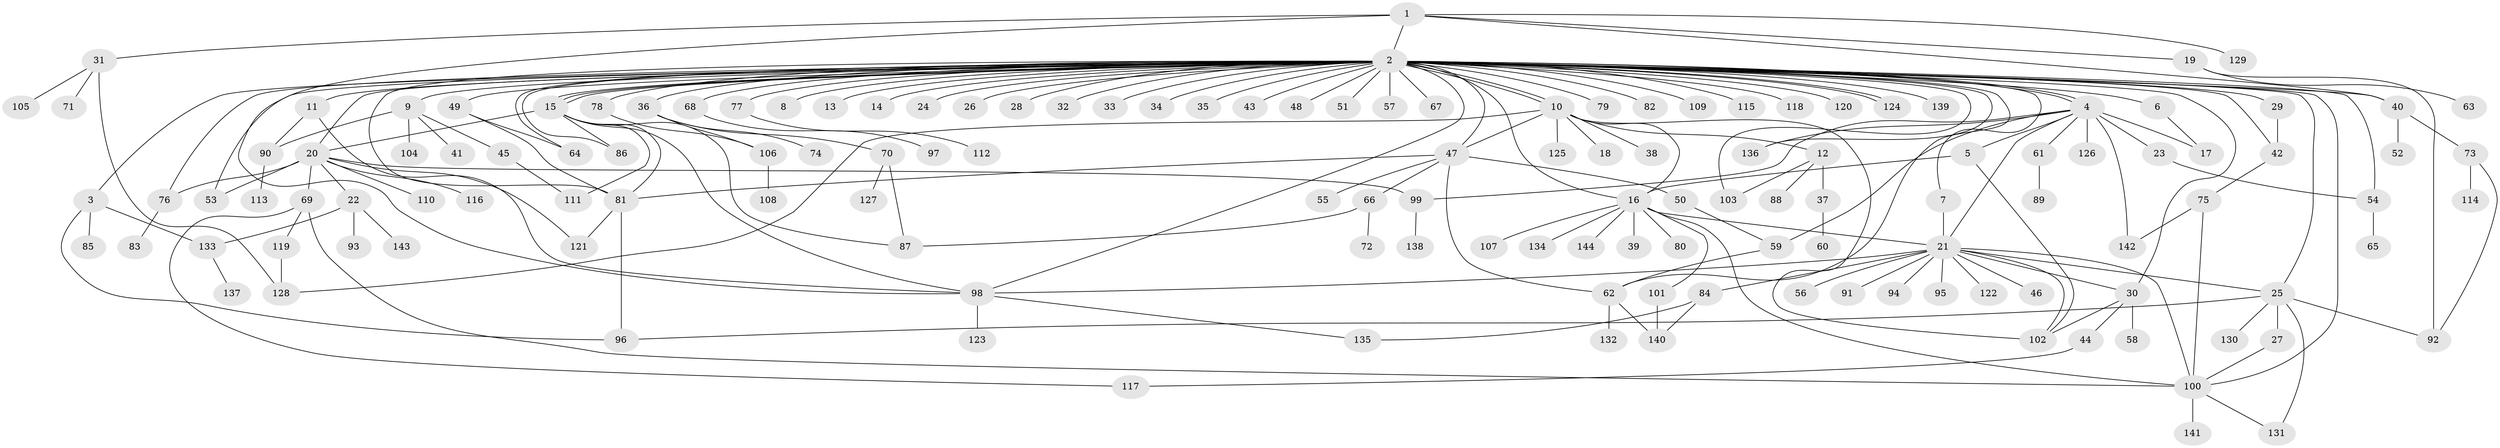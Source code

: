// Generated by graph-tools (version 1.1) at 2025/11/02/27/25 16:11:15]
// undirected, 144 vertices, 204 edges
graph export_dot {
graph [start="1"]
  node [color=gray90,style=filled];
  1;
  2;
  3;
  4;
  5;
  6;
  7;
  8;
  9;
  10;
  11;
  12;
  13;
  14;
  15;
  16;
  17;
  18;
  19;
  20;
  21;
  22;
  23;
  24;
  25;
  26;
  27;
  28;
  29;
  30;
  31;
  32;
  33;
  34;
  35;
  36;
  37;
  38;
  39;
  40;
  41;
  42;
  43;
  44;
  45;
  46;
  47;
  48;
  49;
  50;
  51;
  52;
  53;
  54;
  55;
  56;
  57;
  58;
  59;
  60;
  61;
  62;
  63;
  64;
  65;
  66;
  67;
  68;
  69;
  70;
  71;
  72;
  73;
  74;
  75;
  76;
  77;
  78;
  79;
  80;
  81;
  82;
  83;
  84;
  85;
  86;
  87;
  88;
  89;
  90;
  91;
  92;
  93;
  94;
  95;
  96;
  97;
  98;
  99;
  100;
  101;
  102;
  103;
  104;
  105;
  106;
  107;
  108;
  109;
  110;
  111;
  112;
  113;
  114;
  115;
  116;
  117;
  118;
  119;
  120;
  121;
  122;
  123;
  124;
  125;
  126;
  127;
  128;
  129;
  130;
  131;
  132;
  133;
  134;
  135;
  136;
  137;
  138;
  139;
  140;
  141;
  142;
  143;
  144;
  1 -- 2;
  1 -- 19;
  1 -- 31;
  1 -- 40;
  1 -- 98;
  1 -- 129;
  2 -- 3;
  2 -- 4;
  2 -- 4;
  2 -- 6;
  2 -- 7;
  2 -- 8;
  2 -- 9;
  2 -- 10;
  2 -- 10;
  2 -- 11;
  2 -- 13;
  2 -- 14;
  2 -- 15;
  2 -- 15;
  2 -- 15;
  2 -- 16;
  2 -- 20;
  2 -- 24;
  2 -- 25;
  2 -- 26;
  2 -- 28;
  2 -- 29;
  2 -- 30;
  2 -- 32;
  2 -- 33;
  2 -- 34;
  2 -- 35;
  2 -- 36;
  2 -- 40;
  2 -- 42;
  2 -- 43;
  2 -- 47;
  2 -- 48;
  2 -- 49;
  2 -- 51;
  2 -- 53;
  2 -- 54;
  2 -- 57;
  2 -- 62;
  2 -- 64;
  2 -- 67;
  2 -- 68;
  2 -- 76;
  2 -- 77;
  2 -- 78;
  2 -- 79;
  2 -- 81;
  2 -- 82;
  2 -- 86;
  2 -- 98;
  2 -- 100;
  2 -- 103;
  2 -- 109;
  2 -- 115;
  2 -- 118;
  2 -- 120;
  2 -- 124;
  2 -- 124;
  2 -- 136;
  2 -- 139;
  3 -- 85;
  3 -- 96;
  3 -- 133;
  4 -- 5;
  4 -- 17;
  4 -- 21;
  4 -- 23;
  4 -- 59;
  4 -- 61;
  4 -- 99;
  4 -- 126;
  4 -- 136;
  4 -- 142;
  5 -- 16;
  5 -- 102;
  6 -- 17;
  7 -- 21;
  9 -- 41;
  9 -- 45;
  9 -- 90;
  9 -- 104;
  10 -- 12;
  10 -- 16;
  10 -- 18;
  10 -- 38;
  10 -- 47;
  10 -- 102;
  10 -- 125;
  10 -- 128;
  11 -- 90;
  11 -- 98;
  12 -- 37;
  12 -- 88;
  12 -- 103;
  15 -- 20;
  15 -- 81;
  15 -- 86;
  15 -- 87;
  15 -- 98;
  15 -- 111;
  16 -- 21;
  16 -- 39;
  16 -- 80;
  16 -- 100;
  16 -- 101;
  16 -- 107;
  16 -- 134;
  16 -- 144;
  19 -- 63;
  19 -- 92;
  20 -- 22;
  20 -- 53;
  20 -- 69;
  20 -- 76;
  20 -- 99;
  20 -- 110;
  20 -- 116;
  20 -- 121;
  21 -- 25;
  21 -- 30;
  21 -- 46;
  21 -- 56;
  21 -- 84;
  21 -- 91;
  21 -- 94;
  21 -- 95;
  21 -- 98;
  21 -- 100;
  21 -- 102;
  21 -- 122;
  22 -- 93;
  22 -- 133;
  22 -- 143;
  23 -- 54;
  25 -- 27;
  25 -- 92;
  25 -- 96;
  25 -- 130;
  25 -- 131;
  27 -- 100;
  29 -- 42;
  30 -- 44;
  30 -- 58;
  30 -- 102;
  31 -- 71;
  31 -- 105;
  31 -- 128;
  36 -- 70;
  36 -- 74;
  36 -- 106;
  37 -- 60;
  40 -- 52;
  40 -- 73;
  42 -- 75;
  44 -- 117;
  45 -- 111;
  47 -- 50;
  47 -- 55;
  47 -- 62;
  47 -- 66;
  47 -- 81;
  49 -- 64;
  49 -- 81;
  50 -- 59;
  54 -- 65;
  59 -- 62;
  61 -- 89;
  62 -- 132;
  62 -- 140;
  66 -- 72;
  66 -- 87;
  68 -- 97;
  69 -- 100;
  69 -- 117;
  69 -- 119;
  70 -- 87;
  70 -- 127;
  73 -- 92;
  73 -- 114;
  75 -- 100;
  75 -- 142;
  76 -- 83;
  77 -- 112;
  78 -- 106;
  81 -- 96;
  81 -- 121;
  84 -- 135;
  84 -- 140;
  90 -- 113;
  98 -- 123;
  98 -- 135;
  99 -- 138;
  100 -- 131;
  100 -- 141;
  101 -- 140;
  106 -- 108;
  119 -- 128;
  133 -- 137;
}
